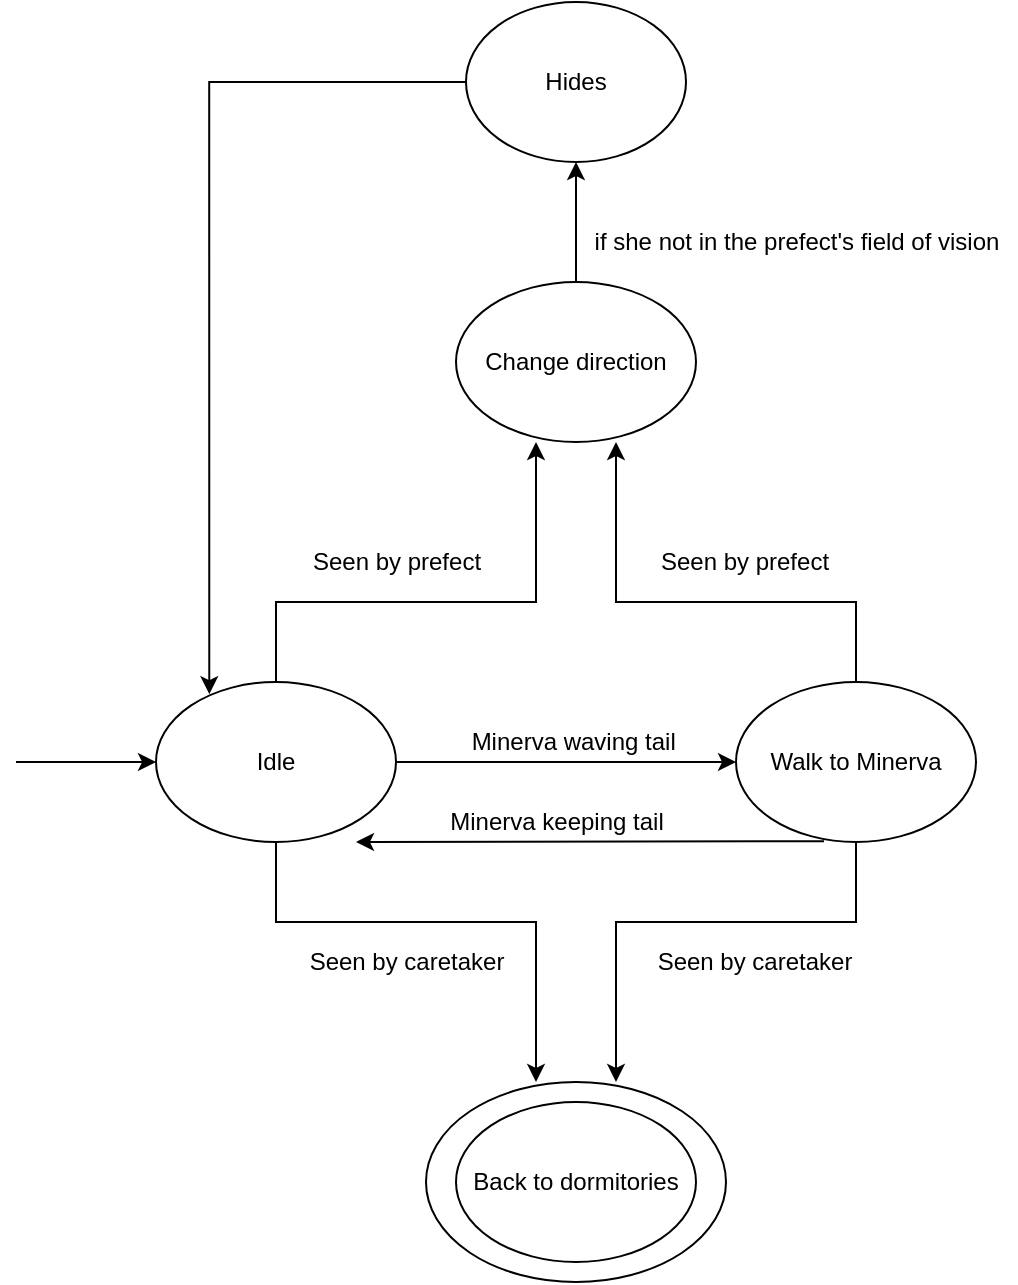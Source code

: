 <mxfile version="14.0.1" type="device"><diagram id="pCNtYslqfJwNZSlCJvoX" name="Page-1"><mxGraphModel dx="1038" dy="1717" grid="1" gridSize="10" guides="1" tooltips="1" connect="1" arrows="1" fold="1" page="1" pageScale="1" pageWidth="827" pageHeight="1169" math="0" shadow="0"><root><mxCell id="0"/><mxCell id="1" parent="0"/><mxCell id="Y-EtGrke04WSLDvCjjTL-55" value="" style="ellipse;whiteSpace=wrap;html=1;" vertex="1" parent="1"><mxGeometry x="305" y="280" width="150" height="100" as="geometry"/></mxCell><mxCell id="Y-EtGrke04WSLDvCjjTL-4" value="" style="edgeStyle=orthogonalEdgeStyle;rounded=0;orthogonalLoop=1;jettySize=auto;html=1;" edge="1" parent="1" source="Y-EtGrke04WSLDvCjjTL-1" target="Y-EtGrke04WSLDvCjjTL-3"><mxGeometry relative="1" as="geometry"/></mxCell><mxCell id="Y-EtGrke04WSLDvCjjTL-45" style="edgeStyle=orthogonalEdgeStyle;rounded=0;orthogonalLoop=1;jettySize=auto;html=1;" edge="1" parent="1" source="Y-EtGrke04WSLDvCjjTL-1"><mxGeometry relative="1" as="geometry"><mxPoint x="360" y="280" as="targetPoint"/><Array as="points"><mxPoint x="230" y="200"/><mxPoint x="360" y="200"/></Array></mxGeometry></mxCell><mxCell id="Y-EtGrke04WSLDvCjjTL-50" style="edgeStyle=orthogonalEdgeStyle;rounded=0;orthogonalLoop=1;jettySize=auto;html=1;" edge="1" parent="1" source="Y-EtGrke04WSLDvCjjTL-1"><mxGeometry relative="1" as="geometry"><mxPoint x="360" y="-40" as="targetPoint"/><Array as="points"><mxPoint x="230" y="40"/><mxPoint x="360" y="40"/></Array></mxGeometry></mxCell><mxCell id="Y-EtGrke04WSLDvCjjTL-1" value="Idle" style="ellipse;whiteSpace=wrap;html=1;" vertex="1" parent="1"><mxGeometry x="170" y="80" width="120" height="80" as="geometry"/></mxCell><mxCell id="Y-EtGrke04WSLDvCjjTL-2" value="" style="endArrow=classic;html=1;entryX=0;entryY=0.5;entryDx=0;entryDy=0;" edge="1" parent="1" target="Y-EtGrke04WSLDvCjjTL-1"><mxGeometry width="50" height="50" relative="1" as="geometry"><mxPoint x="100" y="120" as="sourcePoint"/><mxPoint x="138" y="120" as="targetPoint"/></mxGeometry></mxCell><mxCell id="Y-EtGrke04WSLDvCjjTL-47" style="edgeStyle=orthogonalEdgeStyle;rounded=0;orthogonalLoop=1;jettySize=auto;html=1;" edge="1" parent="1" source="Y-EtGrke04WSLDvCjjTL-3"><mxGeometry relative="1" as="geometry"><mxPoint x="400" y="280" as="targetPoint"/><Array as="points"><mxPoint x="520" y="200"/><mxPoint x="400" y="200"/><mxPoint x="400" y="240"/></Array></mxGeometry></mxCell><mxCell id="Y-EtGrke04WSLDvCjjTL-51" style="edgeStyle=orthogonalEdgeStyle;rounded=0;orthogonalLoop=1;jettySize=auto;html=1;" edge="1" parent="1" source="Y-EtGrke04WSLDvCjjTL-3"><mxGeometry relative="1" as="geometry"><mxPoint x="400" y="-40" as="targetPoint"/><Array as="points"><mxPoint x="520" y="40"/><mxPoint x="400" y="40"/></Array></mxGeometry></mxCell><mxCell id="Y-EtGrke04WSLDvCjjTL-3" value="Walk to Minerva" style="ellipse;whiteSpace=wrap;html=1;" vertex="1" parent="1"><mxGeometry x="460" y="80" width="120" height="80" as="geometry"/></mxCell><mxCell id="Y-EtGrke04WSLDvCjjTL-5" value="Minerva waving tail&amp;nbsp;" style="text;html=1;align=center;verticalAlign=middle;resizable=0;points=[];autosize=1;" vertex="1" parent="1"><mxGeometry x="320" y="100" width="120" height="20" as="geometry"/></mxCell><mxCell id="Y-EtGrke04WSLDvCjjTL-12" value="" style="endArrow=classic;html=1;" edge="1" parent="1"><mxGeometry width="50" height="50" relative="1" as="geometry"><mxPoint x="504" y="159.6" as="sourcePoint"/><mxPoint x="270" y="160" as="targetPoint"/></mxGeometry></mxCell><mxCell id="Y-EtGrke04WSLDvCjjTL-13" value="Minerva keeping tail" style="text;html=1;align=center;verticalAlign=middle;resizable=0;points=[];autosize=1;" vertex="1" parent="1"><mxGeometry x="310" y="140" width="120" height="20" as="geometry"/></mxCell><mxCell id="Y-EtGrke04WSLDvCjjTL-18" value="Seen by caretaker" style="text;html=1;align=center;verticalAlign=middle;resizable=0;points=[];autosize=1;" vertex="1" parent="1"><mxGeometry x="240" y="210" width="110" height="20" as="geometry"/></mxCell><mxCell id="Y-EtGrke04WSLDvCjjTL-48" value="Seen by caretaker" style="text;html=1;align=center;verticalAlign=middle;resizable=0;points=[];autosize=1;" vertex="1" parent="1"><mxGeometry x="414" y="210" width="110" height="20" as="geometry"/></mxCell><mxCell id="Y-EtGrke04WSLDvCjjTL-52" value="Seen by prefect" style="text;html=1;align=center;verticalAlign=middle;resizable=0;points=[];autosize=1;" vertex="1" parent="1"><mxGeometry x="240" y="10" width="100" height="20" as="geometry"/></mxCell><mxCell id="Y-EtGrke04WSLDvCjjTL-53" value="Seen by prefect" style="text;html=1;align=center;verticalAlign=middle;resizable=0;points=[];autosize=1;" vertex="1" parent="1"><mxGeometry x="414" y="10" width="100" height="20" as="geometry"/></mxCell><mxCell id="Y-EtGrke04WSLDvCjjTL-54" value="Back to dormitories" style="ellipse;whiteSpace=wrap;html=1;" vertex="1" parent="1"><mxGeometry x="320" y="290" width="120" height="80" as="geometry"/></mxCell><mxCell id="Y-EtGrke04WSLDvCjjTL-59" value="" style="edgeStyle=orthogonalEdgeStyle;rounded=0;orthogonalLoop=1;jettySize=auto;html=1;" edge="1" parent="1" source="Y-EtGrke04WSLDvCjjTL-56" target="Y-EtGrke04WSLDvCjjTL-58"><mxGeometry relative="1" as="geometry"/></mxCell><mxCell id="Y-EtGrke04WSLDvCjjTL-56" value="Change direction" style="ellipse;whiteSpace=wrap;html=1;" vertex="1" parent="1"><mxGeometry x="320" y="-120" width="120" height="80" as="geometry"/></mxCell><mxCell id="Y-EtGrke04WSLDvCjjTL-61" style="edgeStyle=orthogonalEdgeStyle;rounded=0;orthogonalLoop=1;jettySize=auto;html=1;entryX=0.222;entryY=0.076;entryDx=0;entryDy=0;entryPerimeter=0;" edge="1" parent="1" source="Y-EtGrke04WSLDvCjjTL-58" target="Y-EtGrke04WSLDvCjjTL-1"><mxGeometry relative="1" as="geometry"><mxPoint x="200" y="80" as="targetPoint"/></mxGeometry></mxCell><mxCell id="Y-EtGrke04WSLDvCjjTL-58" value="Hides" style="ellipse;whiteSpace=wrap;html=1;" vertex="1" parent="1"><mxGeometry x="325" y="-260" width="110" height="80" as="geometry"/></mxCell><mxCell id="Y-EtGrke04WSLDvCjjTL-60" value="if she not in the prefect's field of vision" style="text;html=1;align=center;verticalAlign=middle;resizable=0;points=[];autosize=1;" vertex="1" parent="1"><mxGeometry x="380" y="-150" width="220" height="20" as="geometry"/></mxCell></root></mxGraphModel></diagram></mxfile>